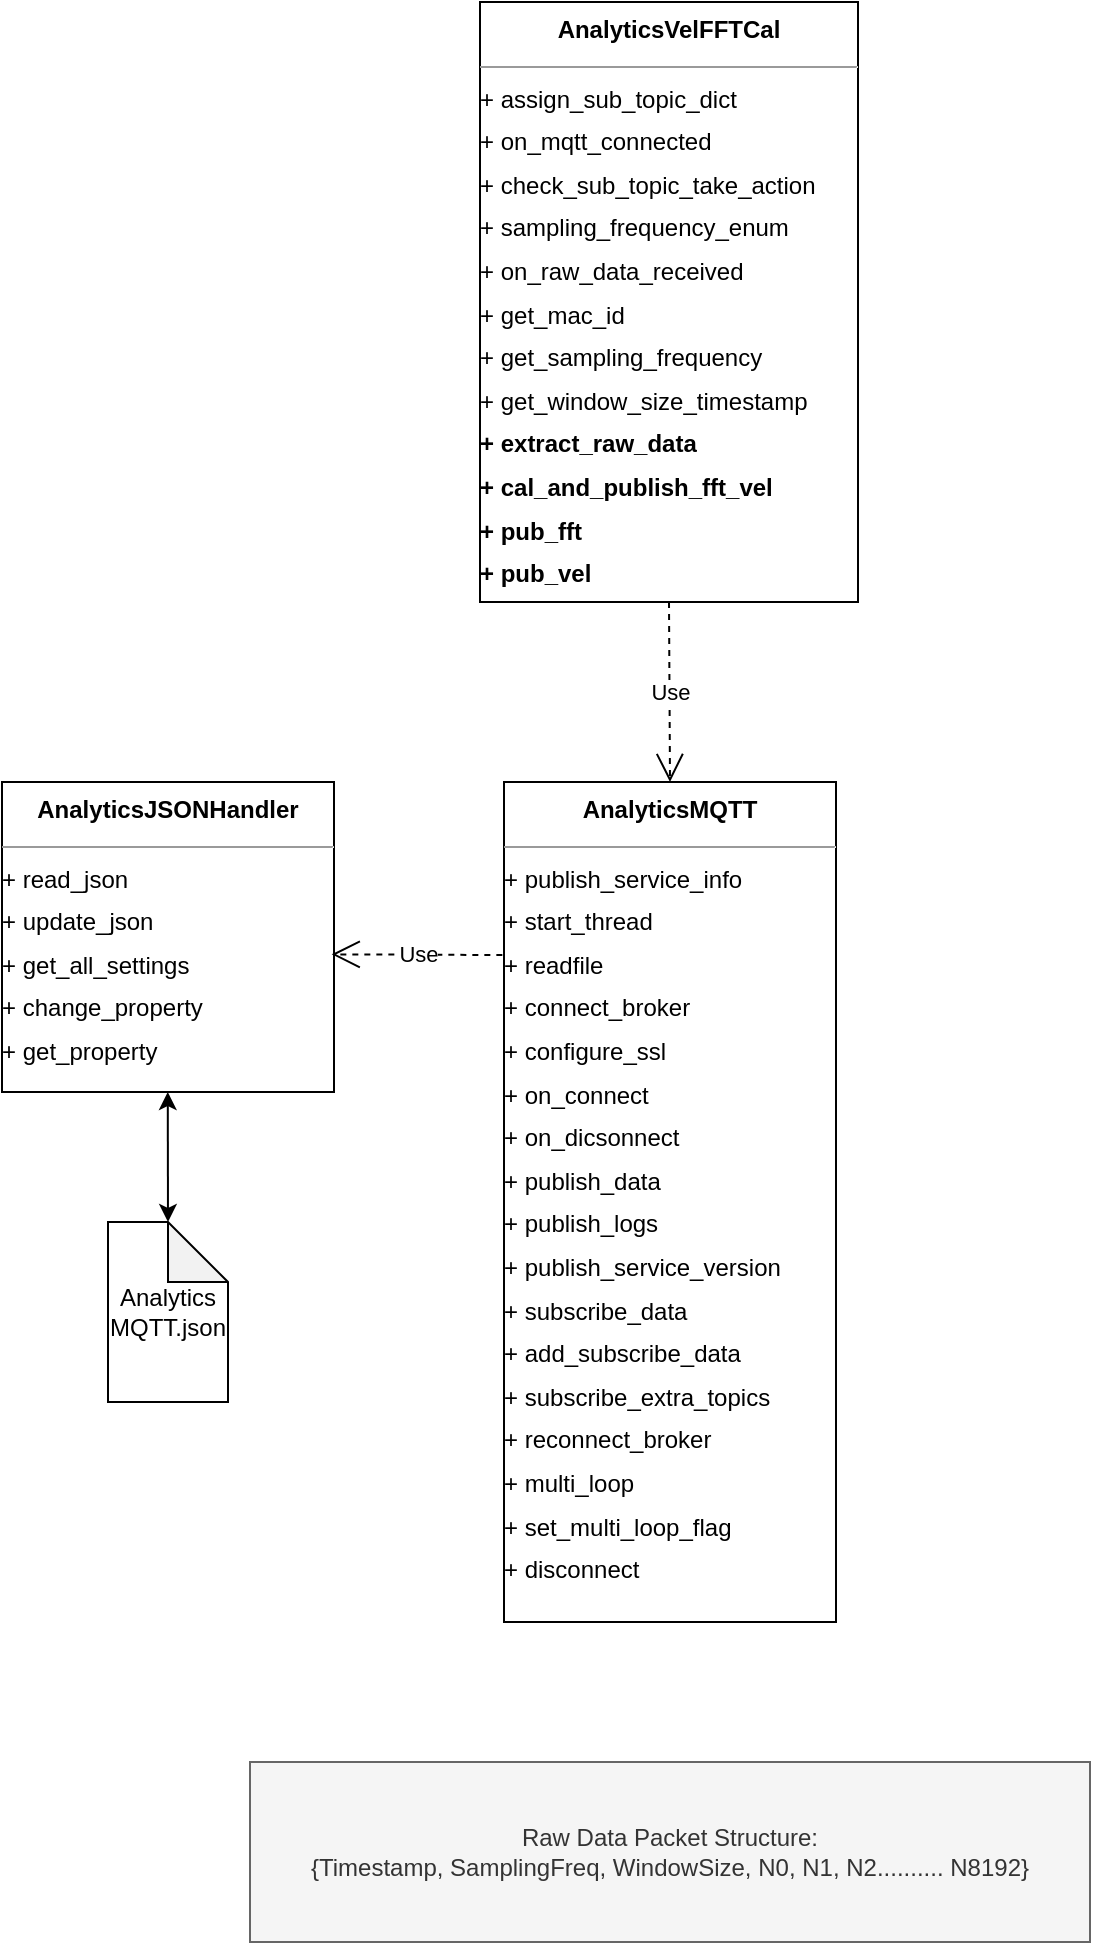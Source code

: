 <mxfile version="21.6.6" type="device">
  <diagram id="C5RBs43oDa-KdzZeNtuy" name="Page-1">
    <mxGraphModel dx="1500" dy="881" grid="1" gridSize="10" guides="1" tooltips="1" connect="1" arrows="1" fold="1" page="1" pageScale="1" pageWidth="827" pageHeight="1169" math="0" shadow="0">
      <root>
        <mxCell id="WIyWlLk6GJQsqaUBKTNV-0" />
        <mxCell id="WIyWlLk6GJQsqaUBKTNV-1" parent="WIyWlLk6GJQsqaUBKTNV-0" />
        <mxCell id="8x-v0JCI6NEiFflAFCNn-6" value="&lt;p style=&quot;margin: 4px 0px 0px; text-align: center; line-height: 180%;&quot;&gt;&lt;b&gt;AnalyticsVelFFTCal&lt;/b&gt;&lt;/p&gt;&lt;hr style=&quot;line-height: 180%;&quot; size=&quot;1&quot;&gt;&lt;div style=&quot;height: 2px; line-height: 180%;&quot;&gt;&lt;div style=&quot;line-height: 180%;&quot;&gt;&lt;span style=&quot;background-color: initial;&quot;&gt;+ assign_sub_topic_dict&lt;/span&gt;&lt;/div&gt;&lt;div style=&quot;line-height: 180%;&quot;&gt;&lt;span style=&quot;background-color: initial;&quot;&gt;+ on_mqtt_connected&lt;/span&gt;&lt;/div&gt;&lt;div style=&quot;line-height: 180%;&quot;&gt;&lt;span style=&quot;background-color: initial;&quot;&gt;+ check_sub_topic_take_action&lt;/span&gt;&lt;/div&gt;&lt;div style=&quot;line-height: 180%;&quot;&gt;&lt;span style=&quot;background-color: initial;&quot;&gt;+ sampling_frequency_enum&lt;/span&gt;&lt;br&gt;&lt;span style=&quot;background-color: initial;&quot;&gt;+ on_raw_data_received&lt;/span&gt;&lt;br&gt;&lt;span style=&quot;background-color: initial;&quot;&gt;+ get_mac_id&lt;/span&gt;&lt;br&gt;&lt;span style=&quot;background-color: initial;&quot;&gt;+ get_sampling_frequency&lt;/span&gt;&lt;br&gt;&lt;span style=&quot;background-color: initial;&quot;&gt;+ get_window_size_timestamp&lt;/span&gt;&lt;/div&gt;&lt;div style=&quot;line-height: 180%;&quot;&gt;&lt;b&gt;+ extract_raw_data&lt;/b&gt;&lt;br&gt;&lt;b&gt;&lt;span style=&quot;background-color: initial;&quot;&gt;+ cal_and_publish_fft_vel&lt;/span&gt;&lt;br&gt;&lt;span style=&quot;background-color: initial;&quot;&gt;+ pub_fft&lt;/span&gt;&lt;br&gt;&lt;span style=&quot;background-color: initial;&quot;&gt;+ pub_vel&lt;/span&gt;&lt;/b&gt;&lt;br&gt;&lt;/div&gt;&lt;/div&gt;" style="verticalAlign=top;align=left;overflow=fill;fontSize=12;fontFamily=Helvetica;html=1;whiteSpace=wrap;" parent="WIyWlLk6GJQsqaUBKTNV-1" vertex="1">
          <mxGeometry x="319" y="30" width="189" height="300" as="geometry" />
        </mxCell>
        <mxCell id="8x-v0JCI6NEiFflAFCNn-8" value="&lt;p style=&quot;margin: 4px 0px 0px; text-align: center; line-height: 180%;&quot;&gt;&lt;b&gt;AnalyticsMQTT&lt;/b&gt;&lt;/p&gt;&lt;hr style=&quot;line-height: 180%;&quot; size=&quot;1&quot;&gt;&lt;div style=&quot;height: 2px; line-height: 180%;&quot;&gt;&lt;div style=&quot;line-height: 180%;&quot;&gt;&lt;span style=&quot;background-color: initial;&quot;&gt;+ publish_service_info&lt;/span&gt;&lt;br&gt;&lt;span style=&quot;background-color: initial;&quot;&gt;+ start_thread&lt;/span&gt;&lt;br&gt;&lt;span style=&quot;background-color: initial;&quot;&gt;+ readfile&lt;/span&gt;&lt;br&gt;&lt;span style=&quot;background-color: initial;&quot;&gt;+ connect_broker&lt;/span&gt;&lt;br&gt;&lt;span style=&quot;background-color: initial;&quot;&gt;+ configure_ssl&lt;/span&gt;&lt;br&gt;&lt;span style=&quot;background-color: initial;&quot;&gt;+ on_connect&lt;/span&gt;&lt;br&gt;&lt;span style=&quot;background-color: initial;&quot;&gt;+ on_dicsonnect&lt;/span&gt;&lt;br&gt;&lt;span style=&quot;background-color: initial;&quot;&gt;+ publish_data&lt;/span&gt;&lt;br&gt;&lt;/div&gt;&lt;div style=&quot;line-height: 180%;&quot;&gt;&lt;span style=&quot;background-color: initial;&quot;&gt;+ publish_logs&lt;/span&gt;&lt;/div&gt;&lt;div style=&quot;line-height: 180%;&quot;&gt;&lt;span style=&quot;background-color: initial;&quot;&gt;+ publish_service_version&lt;/span&gt;&lt;/div&gt;&lt;div style=&quot;line-height: 180%;&quot;&gt;&lt;span style=&quot;background-color: initial;&quot;&gt;+ subscribe_data&lt;/span&gt;&lt;/div&gt;&lt;div style=&quot;line-height: 180%;&quot;&gt;&lt;span style=&quot;background-color: initial;&quot;&gt;+ add_subscribe_data&lt;/span&gt;&lt;/div&gt;&lt;div style=&quot;line-height: 180%;&quot;&gt;&lt;span style=&quot;background-color: initial;&quot;&gt;+ subscribe_extra_topics&lt;/span&gt;&lt;/div&gt;&lt;div style=&quot;line-height: 180%;&quot;&gt;&lt;span style=&quot;background-color: initial;&quot;&gt;+ reconnect_broker&lt;/span&gt;&lt;/div&gt;&lt;div style=&quot;line-height: 180%;&quot;&gt;&lt;span style=&quot;background-color: initial;&quot;&gt;+ multi_loop&lt;/span&gt;&lt;/div&gt;&lt;div style=&quot;line-height: 180%;&quot;&gt;&lt;span style=&quot;background-color: initial;&quot;&gt;+ set_multi_loop_flag&lt;/span&gt;&lt;/div&gt;&lt;div style=&quot;line-height: 180%;&quot;&gt;&lt;span style=&quot;background-color: initial;&quot;&gt;+ disconnect&lt;/span&gt;&lt;/div&gt;&lt;/div&gt;" style="verticalAlign=top;align=left;overflow=fill;fontSize=12;fontFamily=Helvetica;html=1;whiteSpace=wrap;" parent="WIyWlLk6GJQsqaUBKTNV-1" vertex="1">
          <mxGeometry x="331" y="420" width="166" height="420" as="geometry" />
        </mxCell>
        <mxCell id="8x-v0JCI6NEiFflAFCNn-9" value="Use" style="endArrow=open;endSize=12;dashed=1;html=1;rounded=0;exitX=0.5;exitY=1;exitDx=0;exitDy=0;entryX=0.5;entryY=0;entryDx=0;entryDy=0;" parent="WIyWlLk6GJQsqaUBKTNV-1" source="8x-v0JCI6NEiFflAFCNn-6" target="8x-v0JCI6NEiFflAFCNn-8" edge="1">
          <mxGeometry width="160" relative="1" as="geometry">
            <mxPoint x="450" y="360" as="sourcePoint" />
            <mxPoint x="610" y="360" as="targetPoint" />
          </mxGeometry>
        </mxCell>
        <mxCell id="8x-v0JCI6NEiFflAFCNn-10" value="&lt;p style=&quot;margin: 4px 0px 0px; text-align: center; line-height: 180%;&quot;&gt;&lt;b&gt;AnalyticsJSONHandler&lt;/b&gt;&lt;/p&gt;&lt;hr style=&quot;line-height: 180%;&quot; size=&quot;1&quot;&gt;&lt;div style=&quot;height: 2px; line-height: 180%;&quot;&gt;&lt;div style=&quot;line-height: 180%;&quot;&gt;&lt;span style=&quot;background-color: initial;&quot;&gt;+ read_json&lt;/span&gt;&lt;br&gt;&lt;span style=&quot;background-color: initial;&quot;&gt;+ update_json&lt;/span&gt;&lt;br&gt;&lt;span style=&quot;background-color: initial;&quot;&gt;+ get_all_settings&lt;/span&gt;&lt;br&gt;&lt;span style=&quot;background-color: initial;&quot;&gt;+ change_property&lt;/span&gt;&lt;br&gt;&lt;span style=&quot;background-color: initial;&quot;&gt;+ get_property&lt;/span&gt;&lt;br&gt;&lt;br&gt;&lt;/div&gt;&lt;/div&gt;" style="verticalAlign=top;align=left;overflow=fill;fontSize=12;fontFamily=Helvetica;html=1;whiteSpace=wrap;" parent="WIyWlLk6GJQsqaUBKTNV-1" vertex="1">
          <mxGeometry x="80" y="420" width="166" height="155" as="geometry" />
        </mxCell>
        <mxCell id="8x-v0JCI6NEiFflAFCNn-11" value="Use" style="endArrow=open;endSize=12;dashed=1;html=1;rounded=0;entryX=0.993;entryY=0.556;entryDx=0;entryDy=0;entryPerimeter=0;exitX=-0.005;exitY=0.206;exitDx=0;exitDy=0;exitPerimeter=0;" parent="WIyWlLk6GJQsqaUBKTNV-1" source="8x-v0JCI6NEiFflAFCNn-8" target="8x-v0JCI6NEiFflAFCNn-10" edge="1">
          <mxGeometry width="160" relative="1" as="geometry">
            <mxPoint x="310" y="570" as="sourcePoint" />
            <mxPoint x="216.002" y="553.46" as="targetPoint" />
          </mxGeometry>
        </mxCell>
        <mxCell id="8x-v0JCI6NEiFflAFCNn-12" value="Analytics&lt;br&gt;MQTT.json" style="shape=note;whiteSpace=wrap;html=1;backgroundOutline=1;darkOpacity=0.05;" parent="WIyWlLk6GJQsqaUBKTNV-1" vertex="1">
          <mxGeometry x="133" y="640" width="60" height="90" as="geometry" />
        </mxCell>
        <mxCell id="8x-v0JCI6NEiFflAFCNn-14" value="" style="endArrow=classic;startArrow=classic;html=1;rounded=0;entryX=0.5;entryY=1;entryDx=0;entryDy=0;exitX=0;exitY=0;exitDx=30;exitDy=0;exitPerimeter=0;" parent="WIyWlLk6GJQsqaUBKTNV-1" source="8x-v0JCI6NEiFflAFCNn-12" edge="1">
          <mxGeometry width="50" height="50" relative="1" as="geometry">
            <mxPoint x="162.88" y="630" as="sourcePoint" />
            <mxPoint x="162.88" y="575" as="targetPoint" />
          </mxGeometry>
        </mxCell>
        <mxCell id="8x-v0JCI6NEiFflAFCNn-18" value="Raw Data Packet Structure:&lt;br&gt;{Timestamp, SamplingFreq, WindowSize, N0, N1, N2.......... N8192}" style="text;html=1;strokeColor=#666666;fillColor=#f5f5f5;align=center;verticalAlign=middle;whiteSpace=wrap;rounded=0;fontColor=#333333;" parent="WIyWlLk6GJQsqaUBKTNV-1" vertex="1">
          <mxGeometry x="204" y="910" width="420" height="90" as="geometry" />
        </mxCell>
      </root>
    </mxGraphModel>
  </diagram>
</mxfile>
